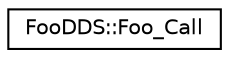 digraph "Graphical Class Hierarchy"
{
  edge [fontname="Helvetica",fontsize="10",labelfontname="Helvetica",labelfontsize="10"];
  node [fontname="Helvetica",fontsize="10",shape=record];
  rankdir="LR";
  Node1 [label="FooDDS::Foo_Call",height=0.2,width=0.4,color="black", fillcolor="white", style="filled",URL="$class_foo_d_d_s_1_1_foo___call.html",tooltip="This class represents the union used in the DDS topic to encapsulate the operations in request sample..."];
}
